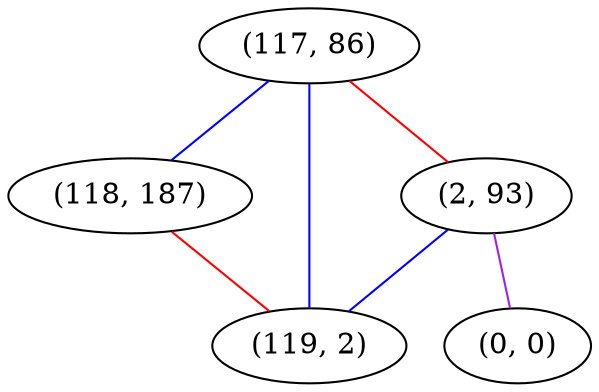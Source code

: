 graph "" {
"(117, 86)";
"(118, 187)";
"(2, 93)";
"(0, 0)";
"(119, 2)";
"(117, 86)" -- "(118, 187)"  [color=blue, key=0, weight=3];
"(117, 86)" -- "(2, 93)"  [color=red, key=0, weight=1];
"(117, 86)" -- "(119, 2)"  [color=blue, key=0, weight=3];
"(118, 187)" -- "(119, 2)"  [color=red, key=0, weight=1];
"(2, 93)" -- "(0, 0)"  [color=purple, key=0, weight=4];
"(2, 93)" -- "(119, 2)"  [color=blue, key=0, weight=3];
}
